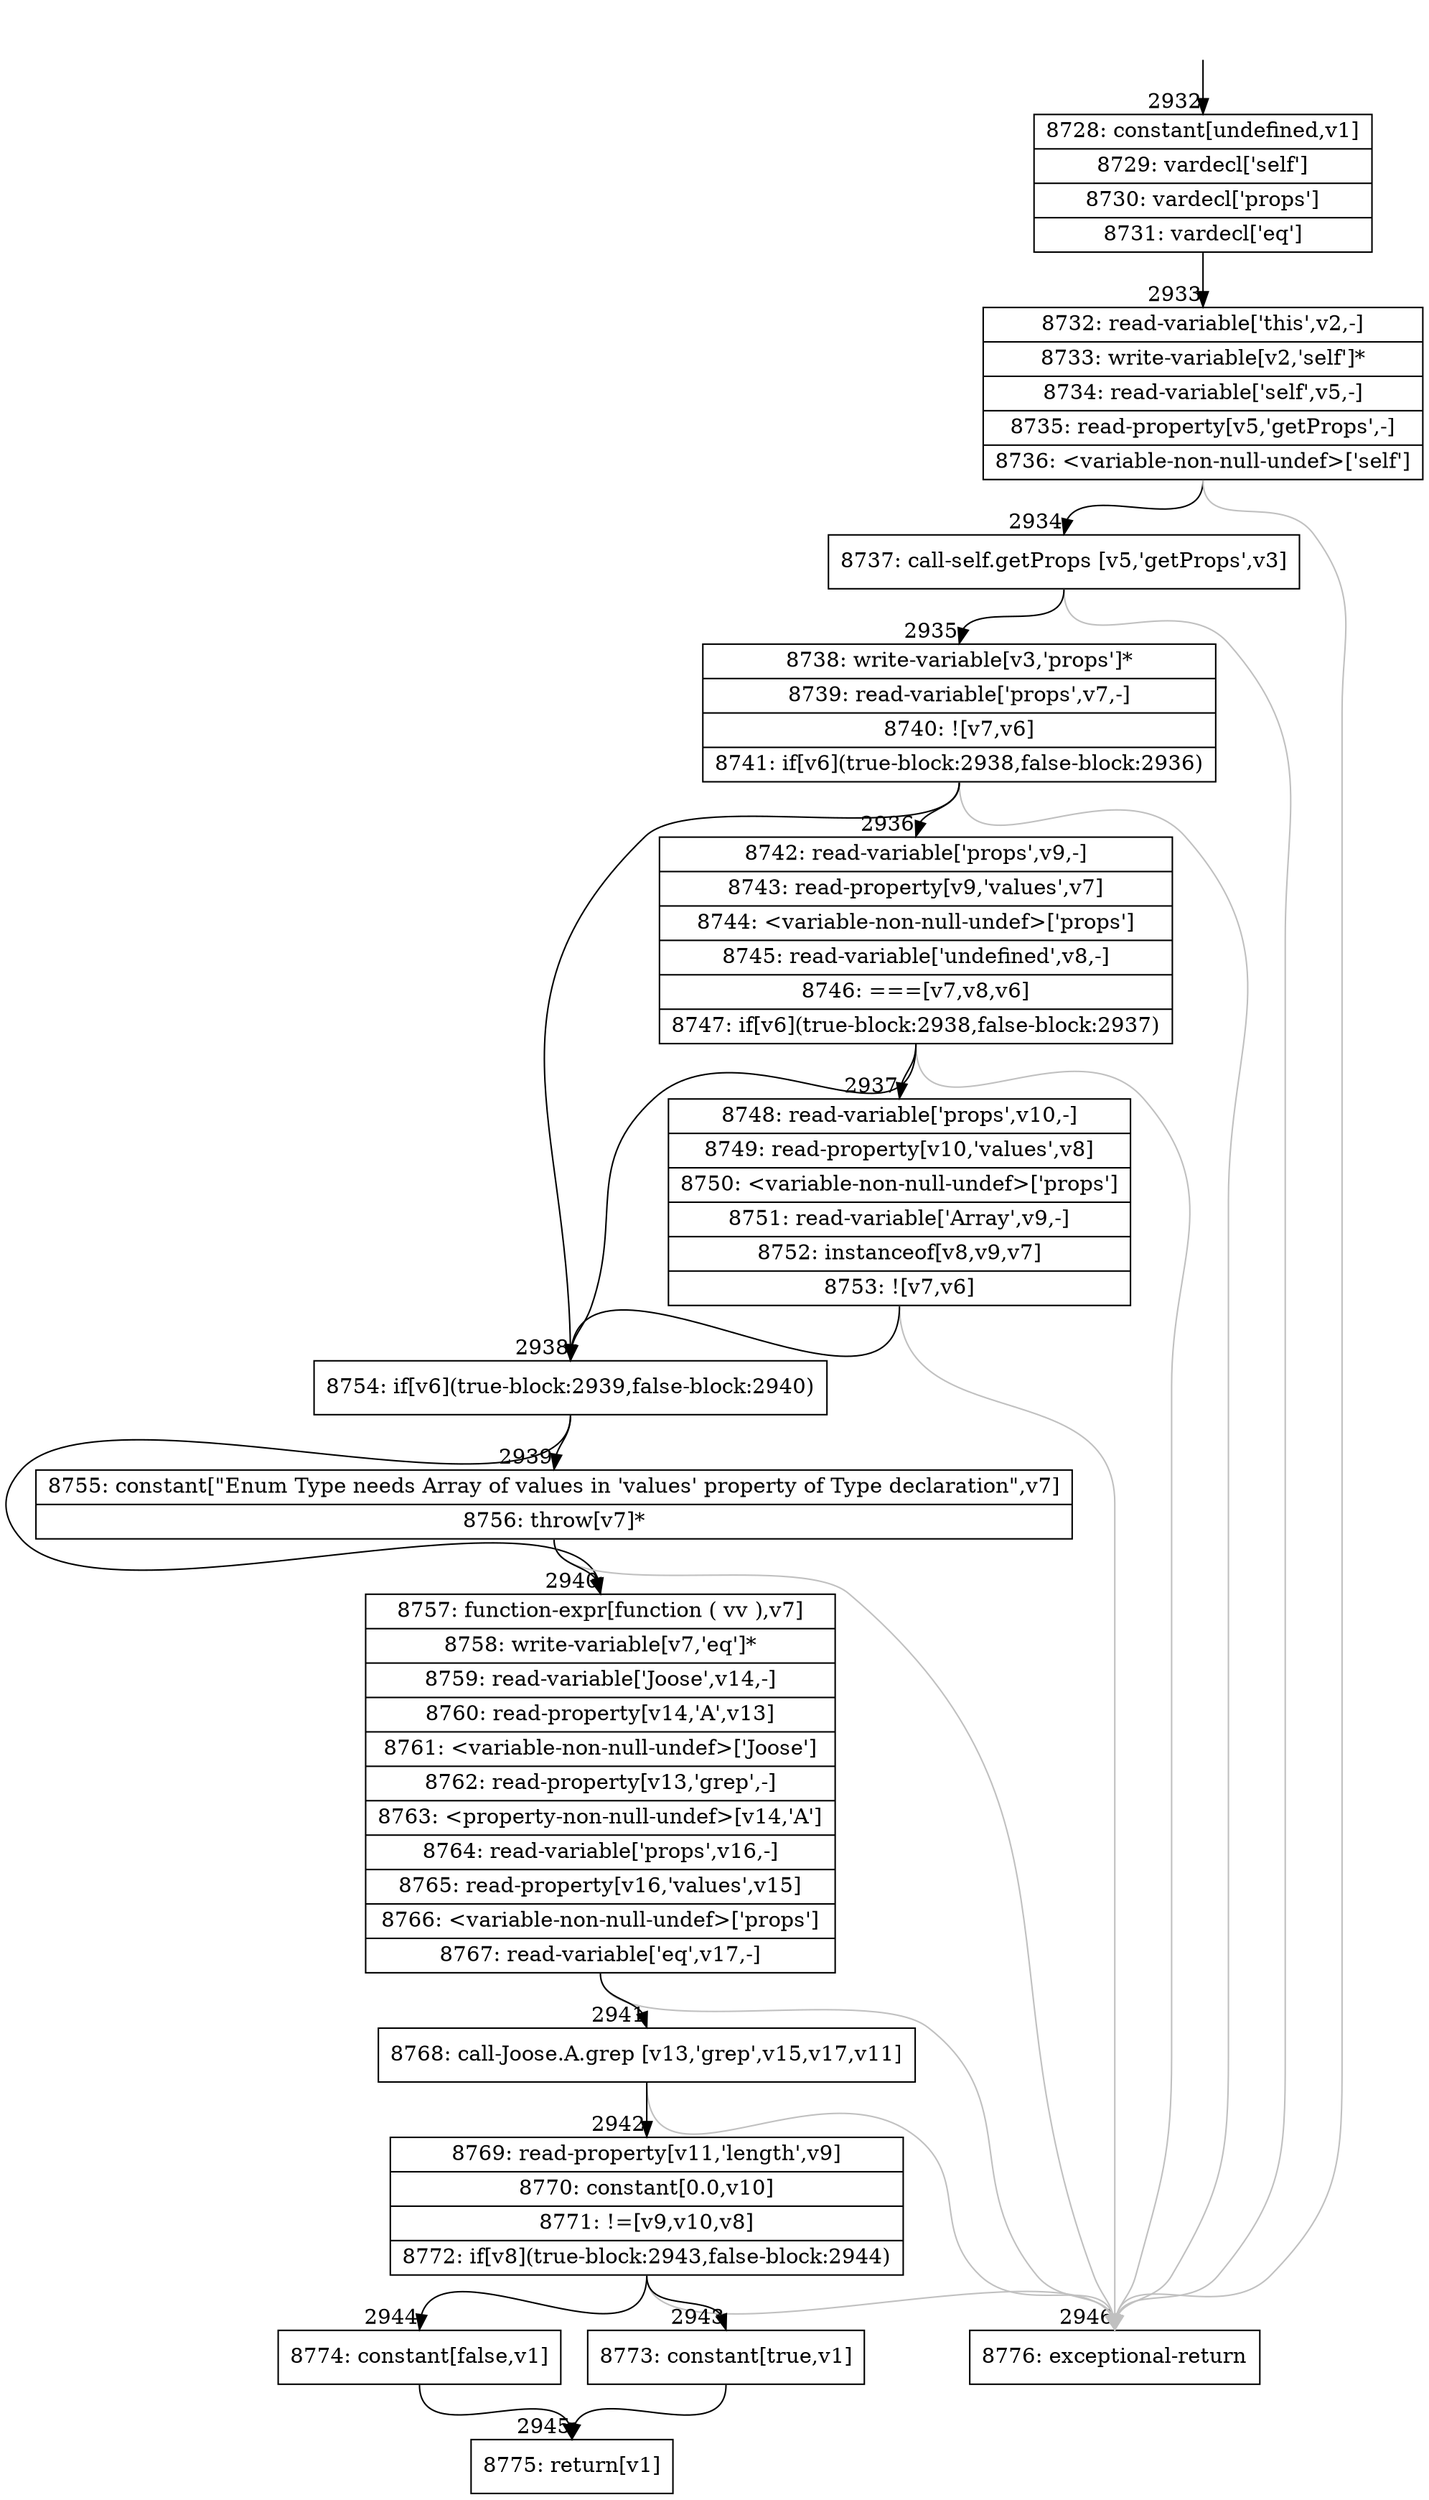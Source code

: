 digraph {
rankdir="TD"
BB_entry319[shape=none,label=""];
BB_entry319 -> BB2932 [tailport=s, headport=n, headlabel="    2932"]
BB2932 [shape=record label="{8728: constant[undefined,v1]|8729: vardecl['self']|8730: vardecl['props']|8731: vardecl['eq']}" ] 
BB2932 -> BB2933 [tailport=s, headport=n, headlabel="      2933"]
BB2933 [shape=record label="{8732: read-variable['this',v2,-]|8733: write-variable[v2,'self']*|8734: read-variable['self',v5,-]|8735: read-property[v5,'getProps',-]|8736: \<variable-non-null-undef\>['self']}" ] 
BB2933 -> BB2934 [tailport=s, headport=n, headlabel="      2934"]
BB2933 -> BB2946 [tailport=s, headport=n, color=gray, headlabel="      2946"]
BB2934 [shape=record label="{8737: call-self.getProps [v5,'getProps',v3]}" ] 
BB2934 -> BB2935 [tailport=s, headport=n, headlabel="      2935"]
BB2934 -> BB2946 [tailport=s, headport=n, color=gray]
BB2935 [shape=record label="{8738: write-variable[v3,'props']*|8739: read-variable['props',v7,-]|8740: ![v7,v6]|8741: if[v6](true-block:2938,false-block:2936)}" ] 
BB2935 -> BB2938 [tailport=s, headport=n, headlabel="      2938"]
BB2935 -> BB2936 [tailport=s, headport=n, headlabel="      2936"]
BB2935 -> BB2946 [tailport=s, headport=n, color=gray]
BB2936 [shape=record label="{8742: read-variable['props',v9,-]|8743: read-property[v9,'values',v7]|8744: \<variable-non-null-undef\>['props']|8745: read-variable['undefined',v8,-]|8746: ===[v7,v8,v6]|8747: if[v6](true-block:2938,false-block:2937)}" ] 
BB2936 -> BB2938 [tailport=s, headport=n]
BB2936 -> BB2937 [tailport=s, headport=n, headlabel="      2937"]
BB2936 -> BB2946 [tailport=s, headport=n, color=gray]
BB2937 [shape=record label="{8748: read-variable['props',v10,-]|8749: read-property[v10,'values',v8]|8750: \<variable-non-null-undef\>['props']|8751: read-variable['Array',v9,-]|8752: instanceof[v8,v9,v7]|8753: ![v7,v6]}" ] 
BB2937 -> BB2938 [tailport=s, headport=n]
BB2937 -> BB2946 [tailport=s, headport=n, color=gray]
BB2938 [shape=record label="{8754: if[v6](true-block:2939,false-block:2940)}" ] 
BB2938 -> BB2939 [tailport=s, headport=n, headlabel="      2939"]
BB2938 -> BB2940 [tailport=s, headport=n, headlabel="      2940"]
BB2939 [shape=record label="{8755: constant[\"Enum Type needs Array of values in 'values' property of Type declaration\",v7]|8756: throw[v7]*}" ] 
BB2939 -> BB2940 [tailport=s, headport=n]
BB2939 -> BB2946 [tailport=s, headport=n, color=gray]
BB2940 [shape=record label="{8757: function-expr[function ( vv ),v7]|8758: write-variable[v7,'eq']*|8759: read-variable['Joose',v14,-]|8760: read-property[v14,'A',v13]|8761: \<variable-non-null-undef\>['Joose']|8762: read-property[v13,'grep',-]|8763: \<property-non-null-undef\>[v14,'A']|8764: read-variable['props',v16,-]|8765: read-property[v16,'values',v15]|8766: \<variable-non-null-undef\>['props']|8767: read-variable['eq',v17,-]}" ] 
BB2940 -> BB2941 [tailport=s, headport=n, headlabel="      2941"]
BB2940 -> BB2946 [tailport=s, headport=n, color=gray]
BB2941 [shape=record label="{8768: call-Joose.A.grep [v13,'grep',v15,v17,v11]}" ] 
BB2941 -> BB2942 [tailport=s, headport=n, headlabel="      2942"]
BB2941 -> BB2946 [tailport=s, headport=n, color=gray]
BB2942 [shape=record label="{8769: read-property[v11,'length',v9]|8770: constant[0.0,v10]|8771: !=[v9,v10,v8]|8772: if[v8](true-block:2943,false-block:2944)}" ] 
BB2942 -> BB2943 [tailport=s, headport=n, headlabel="      2943"]
BB2942 -> BB2944 [tailport=s, headport=n, headlabel="      2944"]
BB2942 -> BB2946 [tailport=s, headport=n, color=gray]
BB2943 [shape=record label="{8773: constant[true,v1]}" ] 
BB2943 -> BB2945 [tailport=s, headport=n, headlabel="      2945"]
BB2944 [shape=record label="{8774: constant[false,v1]}" ] 
BB2944 -> BB2945 [tailport=s, headport=n]
BB2945 [shape=record label="{8775: return[v1]}" ] 
BB2946 [shape=record label="{8776: exceptional-return}" ] 
//#$~ 3399
}
